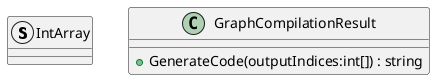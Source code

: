 @startuml
struct IntArray {
}
class GraphCompilationResult {
    + GenerateCode(outputIndices:int[]) : string
}
@enduml

